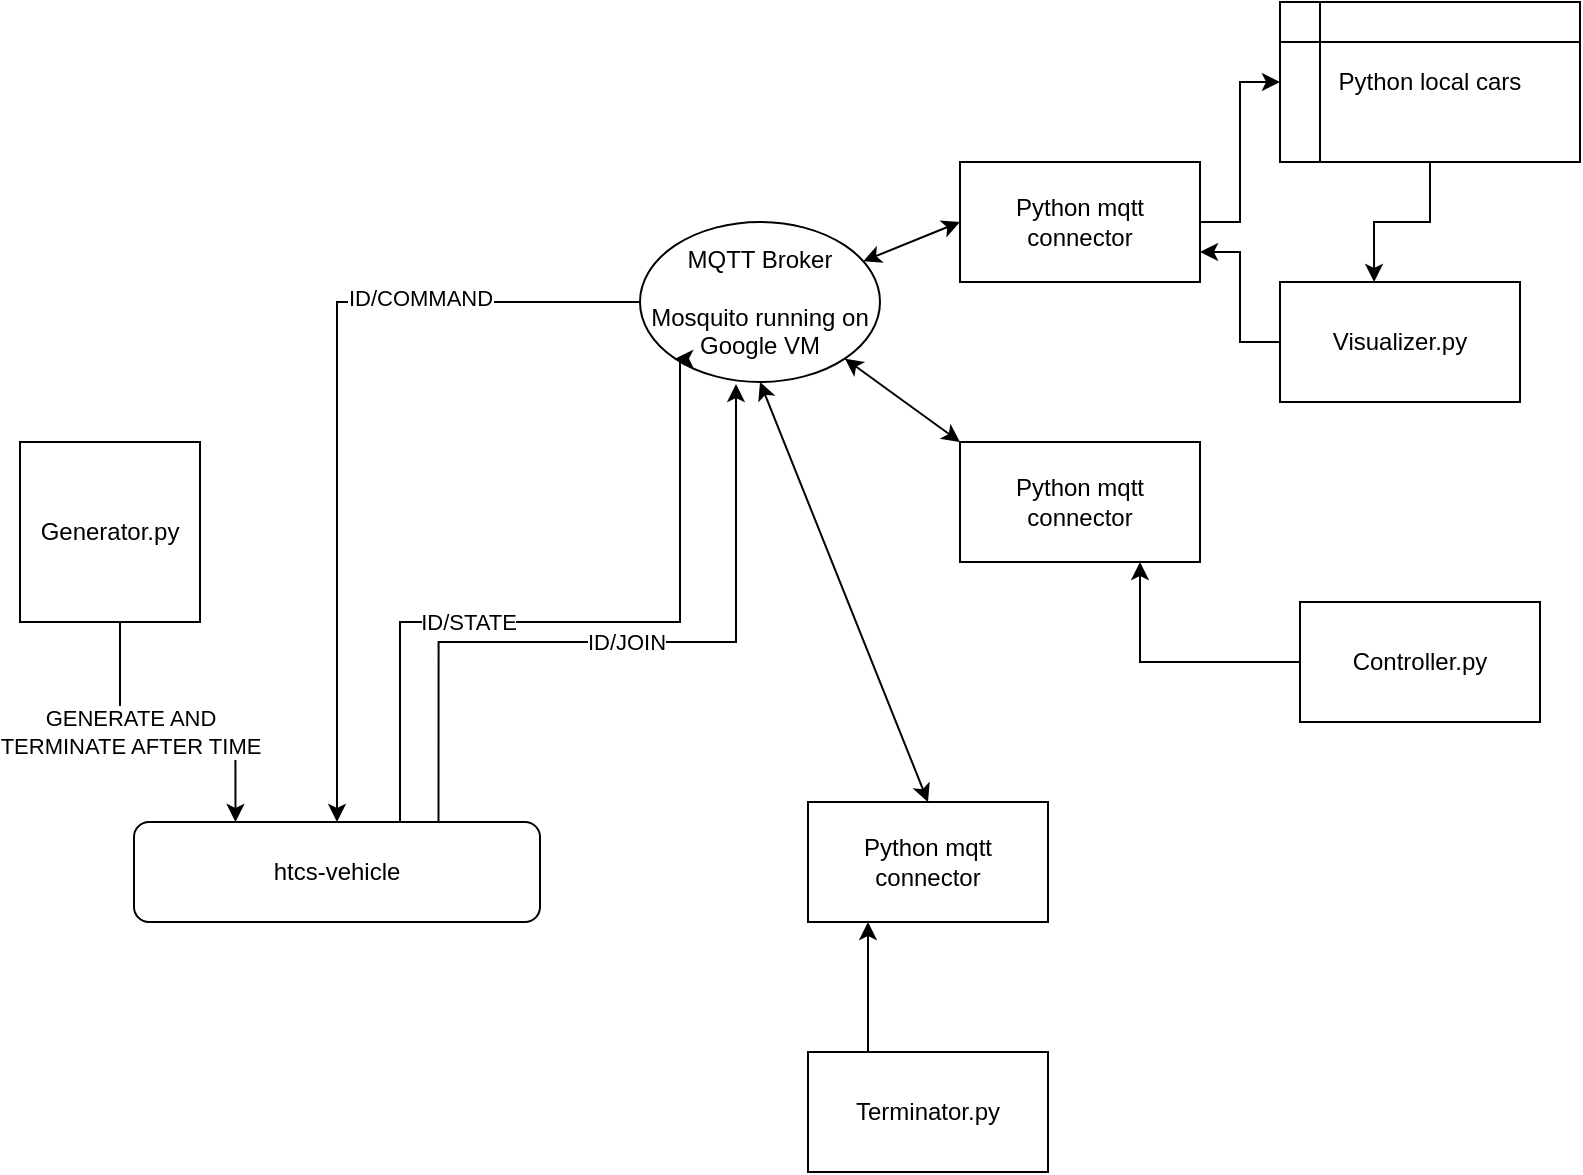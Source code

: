 <mxfile version="13.1.1" type="github">
  <diagram id="yLgMft_jKEmiWAptAMbq" name="Page-1">
    <mxGraphModel dx="1422" dy="804" grid="1" gridSize="10" guides="1" tooltips="1" connect="1" arrows="1" fold="1" page="1" pageScale="1" pageWidth="827" pageHeight="1169" math="0" shadow="0">
      <root>
        <mxCell id="0" />
        <mxCell id="1" parent="0" />
        <mxCell id="QCgnJlgCZR-hA9Wwk_3v-10" style="edgeStyle=orthogonalEdgeStyle;rounded=0;orthogonalLoop=1;jettySize=auto;html=1;exitX=0;exitY=0.5;exitDx=0;exitDy=0;entryX=0.5;entryY=0;entryDx=0;entryDy=0;" edge="1" parent="1" source="QCgnJlgCZR-hA9Wwk_3v-1" target="QCgnJlgCZR-hA9Wwk_3v-6">
          <mxGeometry relative="1" as="geometry" />
        </mxCell>
        <mxCell id="QCgnJlgCZR-hA9Wwk_3v-14" value="ID/COMMAND" style="edgeLabel;html=1;align=center;verticalAlign=middle;resizable=0;points=[];" vertex="1" connectable="0" parent="QCgnJlgCZR-hA9Wwk_3v-10">
          <mxGeometry x="-0.465" y="-2" relative="1" as="geometry">
            <mxPoint as="offset" />
          </mxGeometry>
        </mxCell>
        <mxCell id="QCgnJlgCZR-hA9Wwk_3v-1" value="MQTT Broker&lt;br&gt;&lt;br&gt;Mosquito running on Google VM" style="ellipse;whiteSpace=wrap;html=1;" vertex="1" parent="1">
          <mxGeometry x="330" y="110" width="120" height="80" as="geometry" />
        </mxCell>
        <mxCell id="QCgnJlgCZR-hA9Wwk_3v-5" value="GENERATE AND&lt;br&gt;TERMINATE AFTER TIME" style="edgeStyle=orthogonalEdgeStyle;rounded=0;orthogonalLoop=1;jettySize=auto;html=1;exitX=0.75;exitY=1;exitDx=0;exitDy=0;entryX=0.25;entryY=0;entryDx=0;entryDy=0;" edge="1" parent="1" target="QCgnJlgCZR-hA9Wwk_3v-6">
          <mxGeometry relative="1" as="geometry">
            <mxPoint x="108" y="380" as="targetPoint" />
            <mxPoint x="107.5" y="310" as="sourcePoint" />
            <Array as="points">
              <mxPoint x="70" y="310" />
              <mxPoint x="70" y="365" />
              <mxPoint x="128" y="365" />
            </Array>
          </mxGeometry>
        </mxCell>
        <mxCell id="QCgnJlgCZR-hA9Wwk_3v-2" value="Generator.py" style="whiteSpace=wrap;html=1;aspect=fixed;" vertex="1" parent="1">
          <mxGeometry x="20" y="220" width="90" height="90" as="geometry" />
        </mxCell>
        <mxCell id="QCgnJlgCZR-hA9Wwk_3v-8" style="edgeStyle=orthogonalEdgeStyle;rounded=0;orthogonalLoop=1;jettySize=auto;html=1;exitX=0.5;exitY=0;exitDx=0;exitDy=0;entryX=0;entryY=1;entryDx=0;entryDy=0;" edge="1" parent="1" source="QCgnJlgCZR-hA9Wwk_3v-6" target="QCgnJlgCZR-hA9Wwk_3v-1">
          <mxGeometry relative="1" as="geometry">
            <Array as="points">
              <mxPoint x="210" y="410" />
              <mxPoint x="210" y="310" />
              <mxPoint x="350" y="310" />
            </Array>
          </mxGeometry>
        </mxCell>
        <mxCell id="QCgnJlgCZR-hA9Wwk_3v-13" value="ID/STATE" style="edgeLabel;html=1;align=center;verticalAlign=middle;resizable=0;points=[];" vertex="1" connectable="0" parent="QCgnJlgCZR-hA9Wwk_3v-8">
          <mxGeometry x="-0.186" relative="1" as="geometry">
            <mxPoint as="offset" />
          </mxGeometry>
        </mxCell>
        <mxCell id="QCgnJlgCZR-hA9Wwk_3v-9" value="ID/JOIN" style="edgeStyle=orthogonalEdgeStyle;rounded=0;orthogonalLoop=1;jettySize=auto;html=1;exitX=0.75;exitY=0;exitDx=0;exitDy=0;entryX=0.4;entryY=1.013;entryDx=0;entryDy=0;entryPerimeter=0;" edge="1" parent="1" source="QCgnJlgCZR-hA9Wwk_3v-6" target="QCgnJlgCZR-hA9Wwk_3v-1">
          <mxGeometry relative="1" as="geometry">
            <Array as="points">
              <mxPoint x="229" y="320" />
              <mxPoint x="378" y="320" />
            </Array>
          </mxGeometry>
        </mxCell>
        <mxCell id="QCgnJlgCZR-hA9Wwk_3v-6" value="htcs-vehicle" style="rounded=1;whiteSpace=wrap;html=1;" vertex="1" parent="1">
          <mxGeometry x="77" y="410" width="203" height="50" as="geometry" />
        </mxCell>
        <mxCell id="QCgnJlgCZR-hA9Wwk_3v-41" style="edgeStyle=orthogonalEdgeStyle;rounded=0;orthogonalLoop=1;jettySize=auto;html=1;exitX=0.25;exitY=0;exitDx=0;exitDy=0;entryX=0.25;entryY=1;entryDx=0;entryDy=0;" edge="1" parent="1" source="QCgnJlgCZR-hA9Wwk_3v-22" target="QCgnJlgCZR-hA9Wwk_3v-27">
          <mxGeometry relative="1" as="geometry" />
        </mxCell>
        <mxCell id="QCgnJlgCZR-hA9Wwk_3v-22" value="Terminator.py" style="rounded=0;whiteSpace=wrap;html=1;" vertex="1" parent="1">
          <mxGeometry x="414" y="525" width="120" height="60" as="geometry" />
        </mxCell>
        <mxCell id="QCgnJlgCZR-hA9Wwk_3v-45" style="edgeStyle=orthogonalEdgeStyle;rounded=0;orthogonalLoop=1;jettySize=auto;html=1;exitX=0;exitY=0.5;exitDx=0;exitDy=0;entryX=1;entryY=0.75;entryDx=0;entryDy=0;" edge="1" parent="1" source="QCgnJlgCZR-hA9Wwk_3v-23" target="QCgnJlgCZR-hA9Wwk_3v-31">
          <mxGeometry relative="1" as="geometry" />
        </mxCell>
        <mxCell id="QCgnJlgCZR-hA9Wwk_3v-23" value="Visualizer.py" style="rounded=0;whiteSpace=wrap;html=1;" vertex="1" parent="1">
          <mxGeometry x="650" y="140" width="120" height="60" as="geometry" />
        </mxCell>
        <mxCell id="QCgnJlgCZR-hA9Wwk_3v-36" style="edgeStyle=orthogonalEdgeStyle;rounded=0;orthogonalLoop=1;jettySize=auto;html=1;exitX=0;exitY=0.5;exitDx=0;exitDy=0;entryX=0.75;entryY=1;entryDx=0;entryDy=0;" edge="1" parent="1" source="QCgnJlgCZR-hA9Wwk_3v-26" target="QCgnJlgCZR-hA9Wwk_3v-30">
          <mxGeometry relative="1" as="geometry" />
        </mxCell>
        <mxCell id="QCgnJlgCZR-hA9Wwk_3v-26" value="Controller.py" style="rounded=0;whiteSpace=wrap;html=1;" vertex="1" parent="1">
          <mxGeometry x="660" y="300" width="120" height="60" as="geometry" />
        </mxCell>
        <mxCell id="QCgnJlgCZR-hA9Wwk_3v-27" value="Python mqtt connector" style="rounded=0;whiteSpace=wrap;html=1;" vertex="1" parent="1">
          <mxGeometry x="414" y="400" width="120" height="60" as="geometry" />
        </mxCell>
        <mxCell id="QCgnJlgCZR-hA9Wwk_3v-30" value="Python mqtt connector" style="rounded=0;whiteSpace=wrap;html=1;" vertex="1" parent="1">
          <mxGeometry x="490" y="220" width="120" height="60" as="geometry" />
        </mxCell>
        <mxCell id="QCgnJlgCZR-hA9Wwk_3v-43" style="edgeStyle=orthogonalEdgeStyle;rounded=0;orthogonalLoop=1;jettySize=auto;html=1;exitX=1;exitY=0.5;exitDx=0;exitDy=0;entryX=0;entryY=0.5;entryDx=0;entryDy=0;" edge="1" parent="1" source="QCgnJlgCZR-hA9Wwk_3v-31" target="QCgnJlgCZR-hA9Wwk_3v-42">
          <mxGeometry relative="1" as="geometry" />
        </mxCell>
        <mxCell id="QCgnJlgCZR-hA9Wwk_3v-31" value="Python mqtt connector" style="rounded=0;whiteSpace=wrap;html=1;" vertex="1" parent="1">
          <mxGeometry x="490" y="80" width="120" height="60" as="geometry" />
        </mxCell>
        <mxCell id="QCgnJlgCZR-hA9Wwk_3v-38" value="" style="endArrow=classic;startArrow=classic;html=1;entryX=0;entryY=0.5;entryDx=0;entryDy=0;" edge="1" parent="1" source="QCgnJlgCZR-hA9Wwk_3v-1" target="QCgnJlgCZR-hA9Wwk_3v-31">
          <mxGeometry width="50" height="50" relative="1" as="geometry">
            <mxPoint x="390" y="440" as="sourcePoint" />
            <mxPoint x="440" y="390" as="targetPoint" />
          </mxGeometry>
        </mxCell>
        <mxCell id="QCgnJlgCZR-hA9Wwk_3v-39" value="" style="endArrow=classic;startArrow=classic;html=1;exitX=1;exitY=1;exitDx=0;exitDy=0;entryX=0;entryY=0;entryDx=0;entryDy=0;" edge="1" parent="1" source="QCgnJlgCZR-hA9Wwk_3v-1" target="QCgnJlgCZR-hA9Wwk_3v-30">
          <mxGeometry width="50" height="50" relative="1" as="geometry">
            <mxPoint x="490" y="220" as="sourcePoint" />
            <mxPoint x="540" y="170" as="targetPoint" />
          </mxGeometry>
        </mxCell>
        <mxCell id="QCgnJlgCZR-hA9Wwk_3v-40" value="" style="endArrow=classic;startArrow=classic;html=1;entryX=0.5;entryY=1;entryDx=0;entryDy=0;exitX=0.5;exitY=0;exitDx=0;exitDy=0;" edge="1" parent="1" source="QCgnJlgCZR-hA9Wwk_3v-27" target="QCgnJlgCZR-hA9Wwk_3v-1">
          <mxGeometry width="50" height="50" relative="1" as="geometry">
            <mxPoint x="440" y="360" as="sourcePoint" />
            <mxPoint x="490" y="310" as="targetPoint" />
          </mxGeometry>
        </mxCell>
        <mxCell id="QCgnJlgCZR-hA9Wwk_3v-44" style="edgeStyle=orthogonalEdgeStyle;rounded=0;orthogonalLoop=1;jettySize=auto;html=1;exitX=0.5;exitY=1;exitDx=0;exitDy=0;entryX=0.392;entryY=0;entryDx=0;entryDy=0;entryPerimeter=0;" edge="1" parent="1" source="QCgnJlgCZR-hA9Wwk_3v-42" target="QCgnJlgCZR-hA9Wwk_3v-23">
          <mxGeometry relative="1" as="geometry" />
        </mxCell>
        <mxCell id="QCgnJlgCZR-hA9Wwk_3v-42" value="Python local cars" style="shape=internalStorage;whiteSpace=wrap;html=1;backgroundOutline=1;" vertex="1" parent="1">
          <mxGeometry x="650" width="150" height="80" as="geometry" />
        </mxCell>
      </root>
    </mxGraphModel>
  </diagram>
</mxfile>
